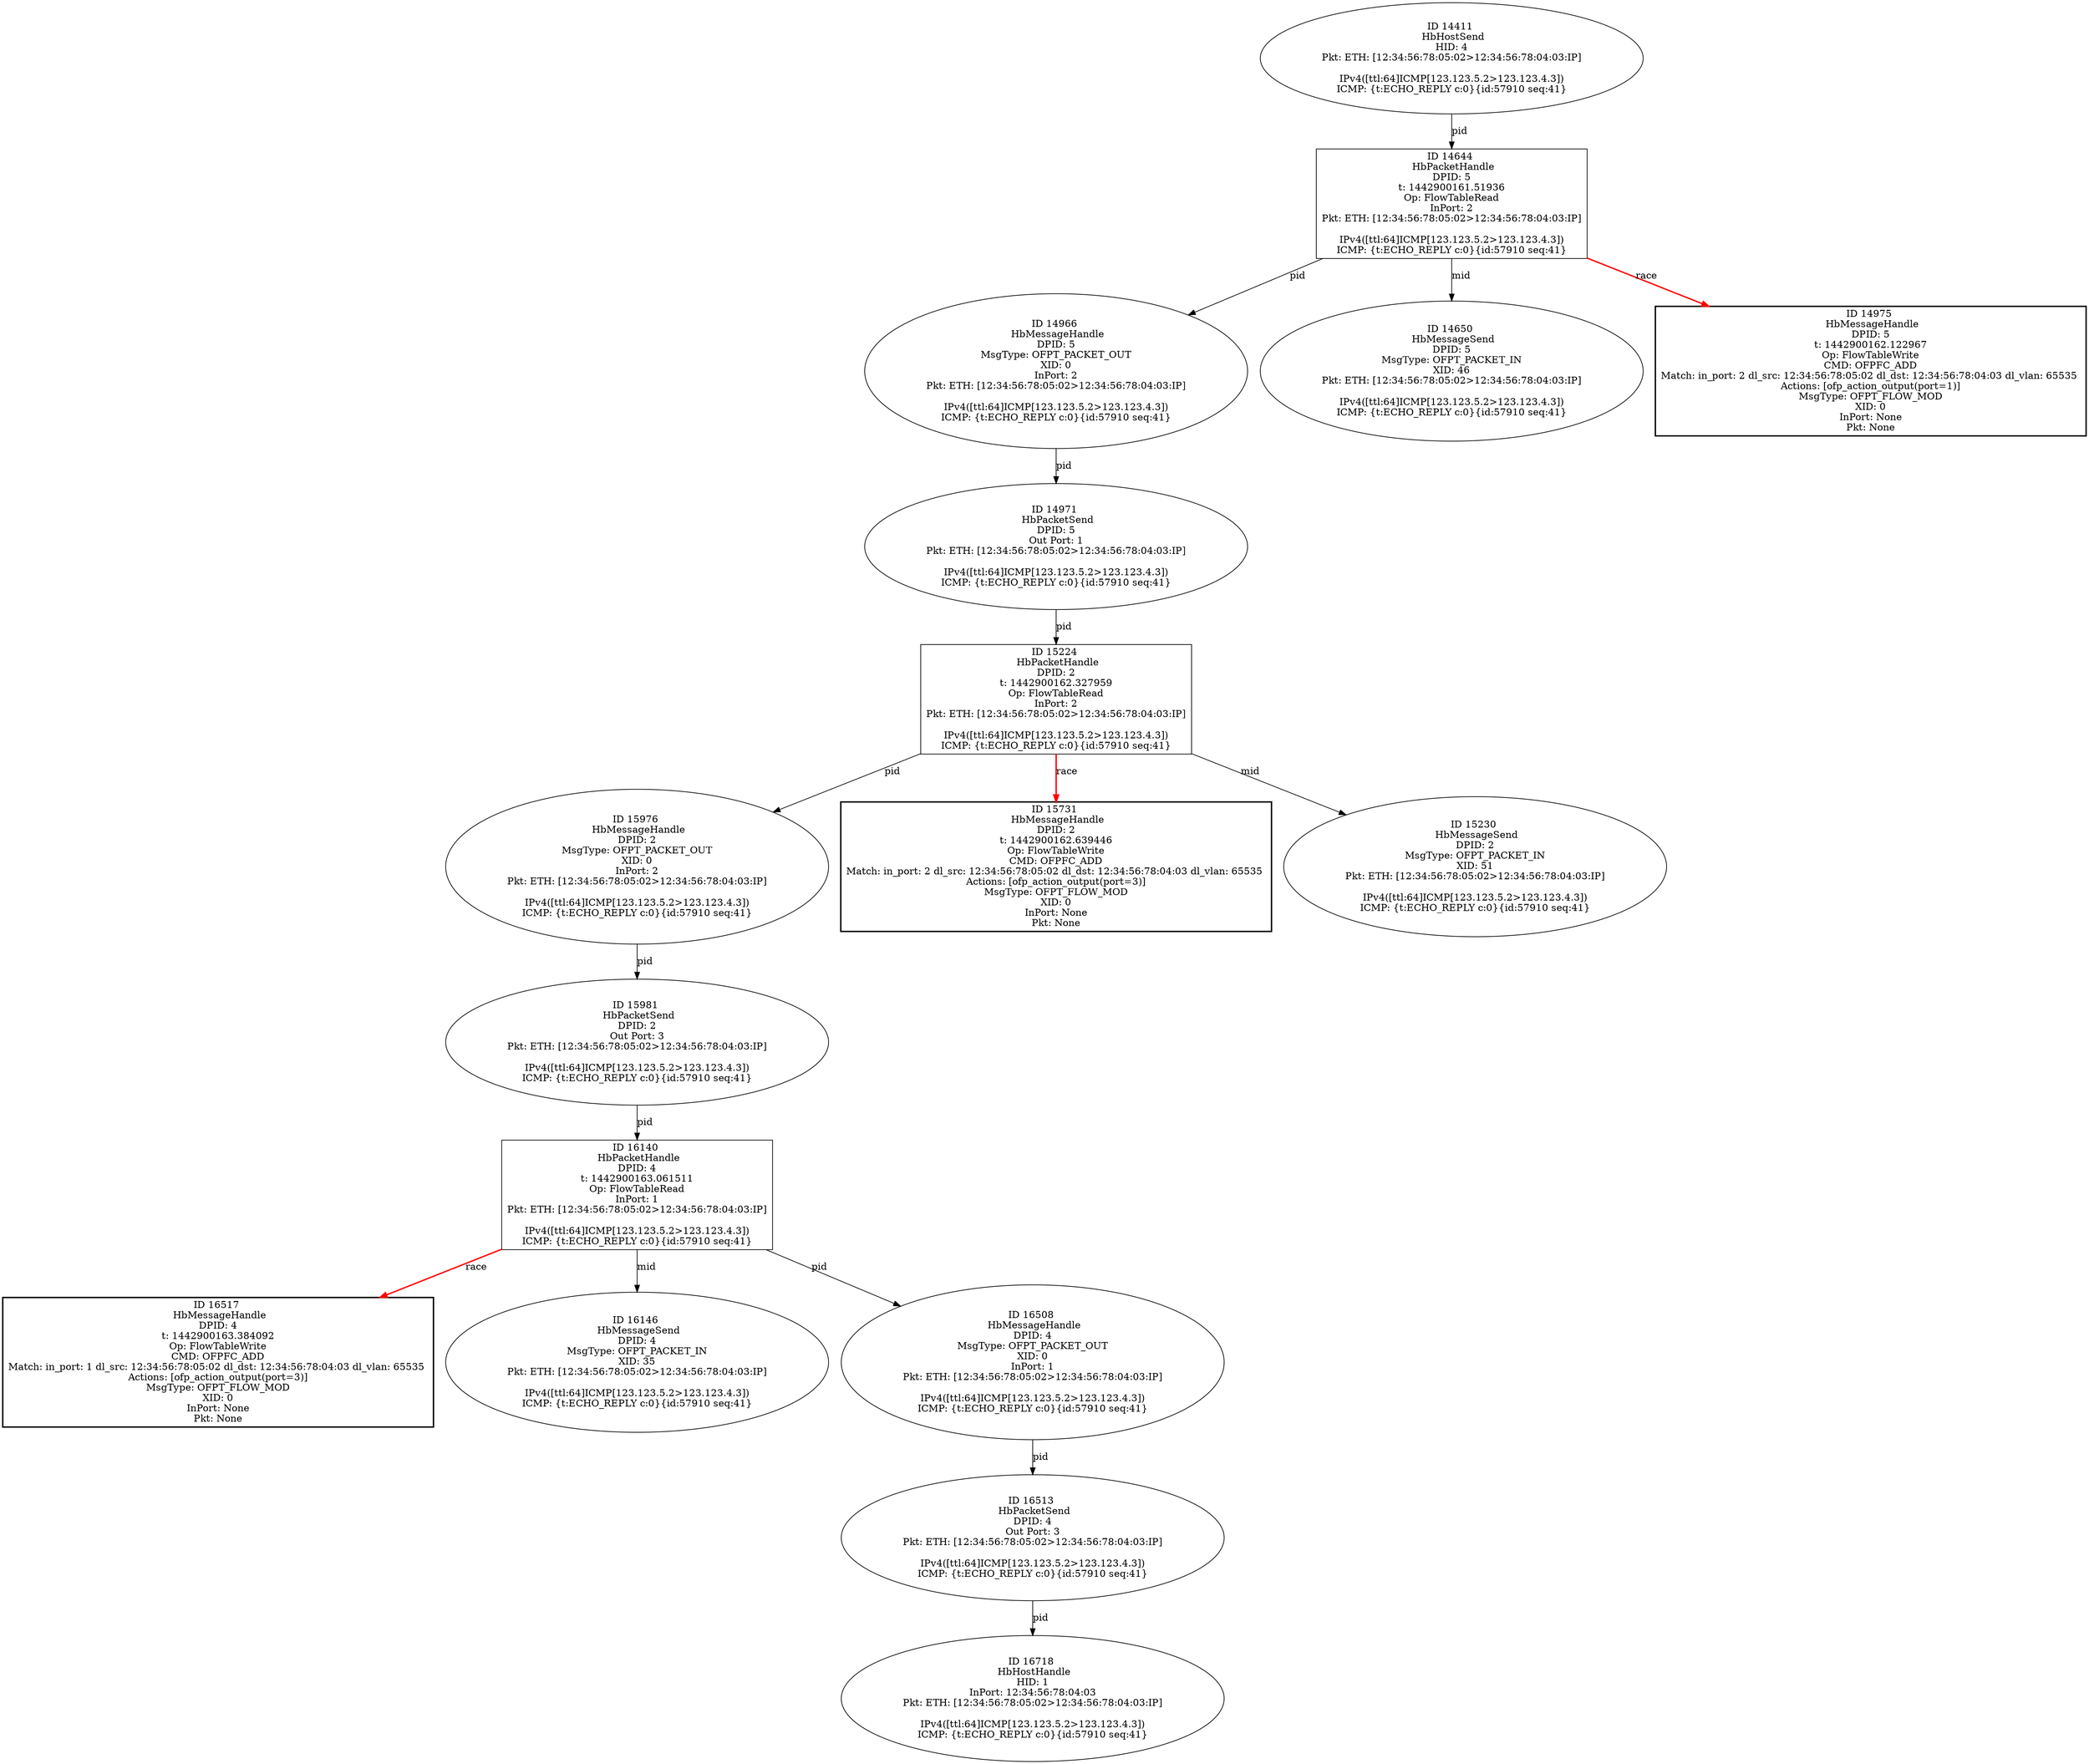 strict digraph G {
16513 [shape=oval, event=<hb_events.HbPacketSend object at 0x10b458a10>, label="ID 16513 
 HbPacketSend
DPID: 4
Out Port: 3
Pkt: ETH: [12:34:56:78:05:02>12:34:56:78:04:03:IP]

IPv4([ttl:64]ICMP[123.123.5.2>123.123.4.3])
ICMP: {t:ECHO_REPLY c:0}{id:57910 seq:41}"];
16517 [shape=box, style=bold, event=<hb_events.HbMessageHandle object at 0x10b45e810>, label="ID 16517 
 HbMessageHandle
DPID: 4
t: 1442900163.384092
Op: FlowTableWrite
CMD: OFPFC_ADD
Match: in_port: 1 dl_src: 12:34:56:78:05:02 dl_dst: 12:34:56:78:04:03 dl_vlan: 65535 
Actions: [ofp_action_output(port=3)]
MsgType: OFPT_FLOW_MOD
XID: 0
InPort: None
Pkt: None"];
15976 [shape=oval, event=<hb_events.HbMessageHandle object at 0x10b31f650>, label="ID 15976 
 HbMessageHandle
DPID: 2
MsgType: OFPT_PACKET_OUT
XID: 0
InPort: 2
Pkt: ETH: [12:34:56:78:05:02>12:34:56:78:04:03:IP]

IPv4([ttl:64]ICMP[123.123.5.2>123.123.4.3])
ICMP: {t:ECHO_REPLY c:0}{id:57910 seq:41}"];
14411 [shape=oval, event=<hb_events.HbHostSend object at 0x10b084190>, label="ID 14411 
 HbHostSend
HID: 4
Pkt: ETH: [12:34:56:78:05:02>12:34:56:78:04:03:IP]

IPv4([ttl:64]ICMP[123.123.5.2>123.123.4.3])
ICMP: {t:ECHO_REPLY c:0}{id:57910 seq:41}"];
16140 [shape=box, event=<hb_events.HbPacketHandle object at 0x10b384610>, label="ID 16140 
 HbPacketHandle
DPID: 4
t: 1442900163.061511
Op: FlowTableRead
InPort: 1
Pkt: ETH: [12:34:56:78:05:02>12:34:56:78:04:03:IP]

IPv4([ttl:64]ICMP[123.123.5.2>123.123.4.3])
ICMP: {t:ECHO_REPLY c:0}{id:57910 seq:41}"];
15981 [shape=oval, event=<hb_events.HbPacketSend object at 0x10b31fb50>, label="ID 15981 
 HbPacketSend
DPID: 2
Out Port: 3
Pkt: ETH: [12:34:56:78:05:02>12:34:56:78:04:03:IP]

IPv4([ttl:64]ICMP[123.123.5.2>123.123.4.3])
ICMP: {t:ECHO_REPLY c:0}{id:57910 seq:41}"];
16718 [shape=oval, event=<hb_events.HbHostHandle object at 0x10b4e68d0>, label="ID 16718 
 HbHostHandle
HID: 1
InPort: 12:34:56:78:04:03
Pkt: ETH: [12:34:56:78:05:02>12:34:56:78:04:03:IP]

IPv4([ttl:64]ICMP[123.123.5.2>123.123.4.3])
ICMP: {t:ECHO_REPLY c:0}{id:57910 seq:41}"];
16146 [shape=oval, event=<hb_events.HbMessageSend object at 0x10b38b890>, label="ID 16146 
 HbMessageSend
DPID: 4
MsgType: OFPT_PACKET_IN
XID: 35
Pkt: ETH: [12:34:56:78:05:02>12:34:56:78:04:03:IP]

IPv4([ttl:64]ICMP[123.123.5.2>123.123.4.3])
ICMP: {t:ECHO_REPLY c:0}{id:57910 seq:41}"];
15731 [shape=box, style=bold, event=<hb_events.HbMessageHandle object at 0x10b2b0c50>, label="ID 15731 
 HbMessageHandle
DPID: 2
t: 1442900162.639446
Op: FlowTableWrite
CMD: OFPFC_ADD
Match: in_port: 2 dl_src: 12:34:56:78:05:02 dl_dst: 12:34:56:78:04:03 dl_vlan: 65535 
Actions: [ofp_action_output(port=3)]
MsgType: OFPT_FLOW_MOD
XID: 0
InPort: None
Pkt: None"];
14644 [shape=box, event=<hb_events.HbPacketHandle object at 0x10b0dadd0>, label="ID 14644 
 HbPacketHandle
DPID: 5
t: 1442900161.51936
Op: FlowTableRead
InPort: 2
Pkt: ETH: [12:34:56:78:05:02>12:34:56:78:04:03:IP]

IPv4([ttl:64]ICMP[123.123.5.2>123.123.4.3])
ICMP: {t:ECHO_REPLY c:0}{id:57910 seq:41}"];
14966 [shape=oval, event=<hb_events.HbMessageHandle object at 0x10b176890>, label="ID 14966 
 HbMessageHandle
DPID: 5
MsgType: OFPT_PACKET_OUT
XID: 0
InPort: 2
Pkt: ETH: [12:34:56:78:05:02>12:34:56:78:04:03:IP]

IPv4([ttl:64]ICMP[123.123.5.2>123.123.4.3])
ICMP: {t:ECHO_REPLY c:0}{id:57910 seq:41}"];
15224 [shape=box, event=<hb_events.HbPacketHandle object at 0x10b1dcc50>, label="ID 15224 
 HbPacketHandle
DPID: 2
t: 1442900162.327959
Op: FlowTableRead
InPort: 2
Pkt: ETH: [12:34:56:78:05:02>12:34:56:78:04:03:IP]

IPv4([ttl:64]ICMP[123.123.5.2>123.123.4.3])
ICMP: {t:ECHO_REPLY c:0}{id:57910 seq:41}"];
14650 [shape=oval, event=<hb_events.HbMessageSend object at 0x10b0e1550>, label="ID 14650 
 HbMessageSend
DPID: 5
MsgType: OFPT_PACKET_IN
XID: 46
Pkt: ETH: [12:34:56:78:05:02>12:34:56:78:04:03:IP]

IPv4([ttl:64]ICMP[123.123.5.2>123.123.4.3])
ICMP: {t:ECHO_REPLY c:0}{id:57910 seq:41}"];
14971 [shape=oval, event=<hb_events.HbPacketSend object at 0x10b17d690>, label="ID 14971 
 HbPacketSend
DPID: 5
Out Port: 1
Pkt: ETH: [12:34:56:78:05:02>12:34:56:78:04:03:IP]

IPv4([ttl:64]ICMP[123.123.5.2>123.123.4.3])
ICMP: {t:ECHO_REPLY c:0}{id:57910 seq:41}"];
16508 [shape=oval, event=<hb_events.HbMessageHandle object at 0x10b458490>, label="ID 16508 
 HbMessageHandle
DPID: 4
MsgType: OFPT_PACKET_OUT
XID: 0
InPort: 1
Pkt: ETH: [12:34:56:78:05:02>12:34:56:78:04:03:IP]

IPv4([ttl:64]ICMP[123.123.5.2>123.123.4.3])
ICMP: {t:ECHO_REPLY c:0}{id:57910 seq:41}"];
15230 [shape=oval, event=<hb_events.HbMessageSend object at 0x10b1e3ad0>, label="ID 15230 
 HbMessageSend
DPID: 2
MsgType: OFPT_PACKET_IN
XID: 51
Pkt: ETH: [12:34:56:78:05:02>12:34:56:78:04:03:IP]

IPv4([ttl:64]ICMP[123.123.5.2>123.123.4.3])
ICMP: {t:ECHO_REPLY c:0}{id:57910 seq:41}"];
14975 [shape=box, style=bold, event=<hb_events.HbMessageHandle object at 0x10b17f290>, label="ID 14975 
 HbMessageHandle
DPID: 5
t: 1442900162.122967
Op: FlowTableWrite
CMD: OFPFC_ADD
Match: in_port: 2 dl_src: 12:34:56:78:05:02 dl_dst: 12:34:56:78:04:03 dl_vlan: 65535 
Actions: [ofp_action_output(port=1)]
MsgType: OFPT_FLOW_MOD
XID: 0
InPort: None
Pkt: None"];
16513 -> 16718  [rel=pid, label=pid];
15976 -> 15981  [rel=pid, label=pid];
14411 -> 14644  [rel=pid, label=pid];
16140 -> 16146  [rel=mid, label=mid];
16140 -> 16508  [rel=pid, label=pid];
16140 -> 16517  [harmful=True, color=red, style=bold, rel=race, label=race];
15981 -> 16140  [rel=pid, label=pid];
14644 -> 14650  [rel=mid, label=mid];
14644 -> 14966  [rel=pid, label=pid];
14644 -> 14975  [harmful=True, color=red, style=bold, rel=race, label=race];
14966 -> 14971  [rel=pid, label=pid];
15224 -> 15976  [rel=pid, label=pid];
15224 -> 15731  [harmful=True, color=red, style=bold, rel=race, label=race];
15224 -> 15230  [rel=mid, label=mid];
14971 -> 15224  [rel=pid, label=pid];
16508 -> 16513  [rel=pid, label=pid];
}
